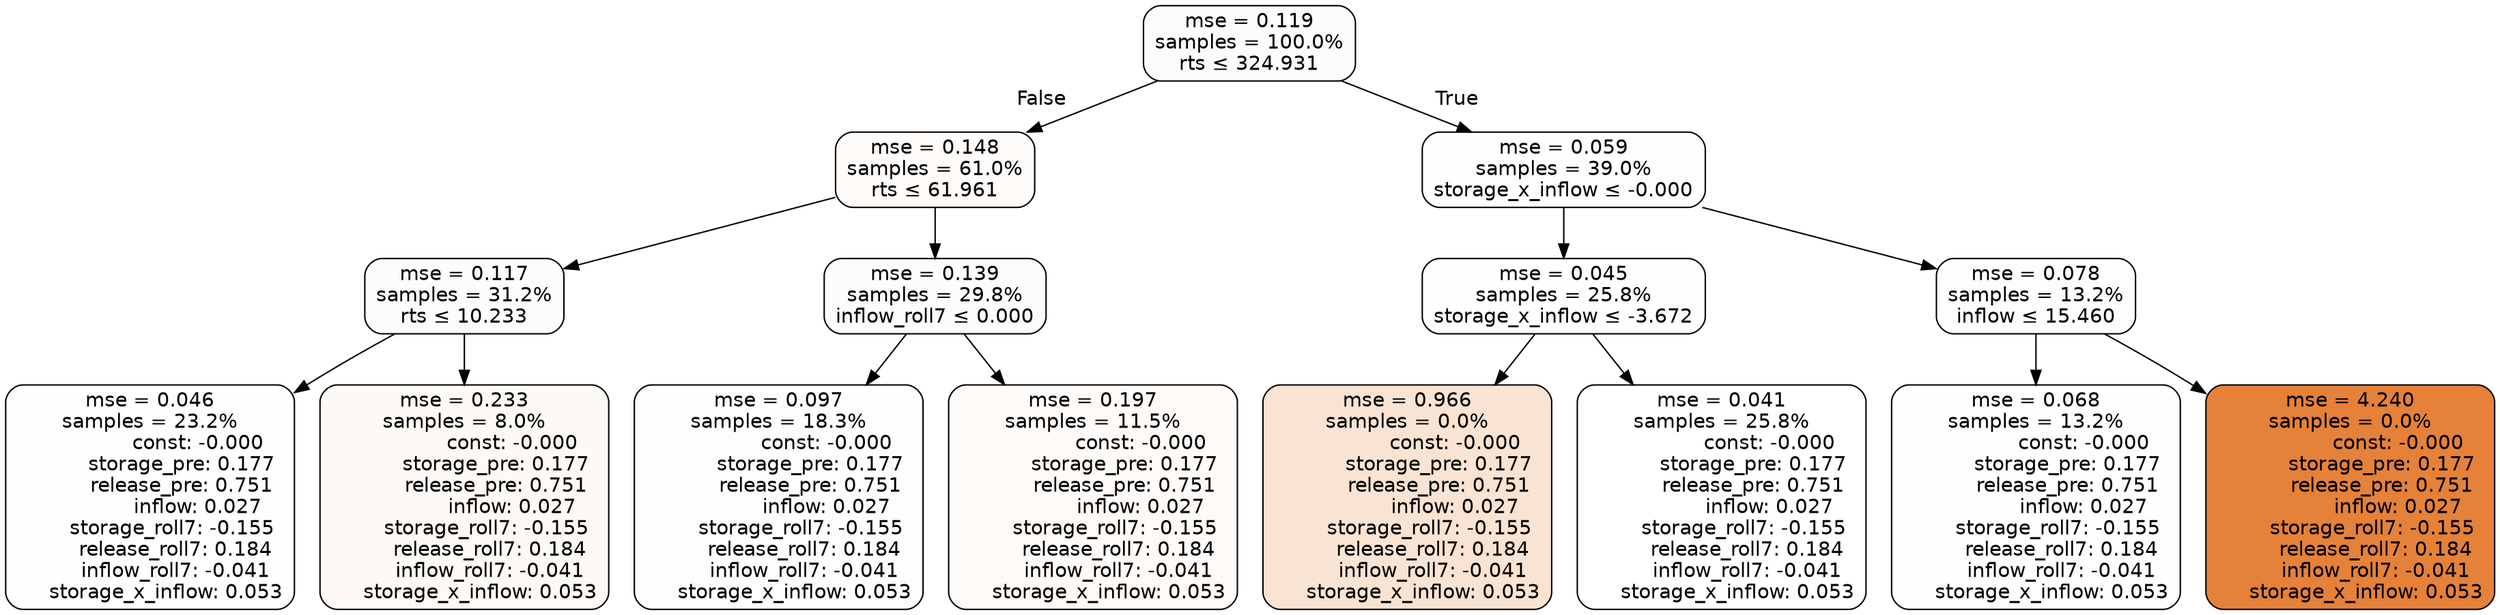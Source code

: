 digraph tree {
node [shape=rectangle, style="filled, rounded", color="black", fontname=helvetica] ;
edge [fontname=helvetica] ;
	"0" [label="mse = 0.119
samples = 100.0%
rts &le; 324.931", fillcolor="#fefcfb"]
	"1" [label="mse = 0.148
samples = 61.0%
rts &le; 61.961", fillcolor="#fefbf9"]
	"2" [label="mse = 0.117
samples = 31.2%
rts &le; 10.233", fillcolor="#fefcfb"]
	"3" [label="mse = 0.046
samples = 23.2%
               const: -0.000
          storage_pre: 0.177
          release_pre: 0.751
               inflow: 0.027
       storage_roll7: -0.155
        release_roll7: 0.184
        inflow_roll7: -0.041
     storage_x_inflow: 0.053", fillcolor="#fefefe"]
	"4" [label="mse = 0.233
samples = 8.0%
               const: -0.000
          storage_pre: 0.177
          release_pre: 0.751
               inflow: 0.027
       storage_roll7: -0.155
        release_roll7: 0.184
        inflow_roll7: -0.041
     storage_x_inflow: 0.053", fillcolor="#fdf9f5"]
	"5" [label="mse = 0.139
samples = 29.8%
inflow_roll7 &le; 0.000", fillcolor="#fefcfa"]
	"6" [label="mse = 0.097
samples = 18.3%
               const: -0.000
          storage_pre: 0.177
          release_pre: 0.751
               inflow: 0.027
       storage_roll7: -0.155
        release_roll7: 0.184
        inflow_roll7: -0.041
     storage_x_inflow: 0.053", fillcolor="#fefdfc"]
	"7" [label="mse = 0.197
samples = 11.5%
               const: -0.000
          storage_pre: 0.177
          release_pre: 0.751
               inflow: 0.027
       storage_roll7: -0.155
        release_roll7: 0.184
        inflow_roll7: -0.041
     storage_x_inflow: 0.053", fillcolor="#fefaf7"]
	"8" [label="mse = 0.059
samples = 39.0%
storage_x_inflow &le; -0.000", fillcolor="#fefefe"]
	"9" [label="mse = 0.045
samples = 25.8%
storage_x_inflow &le; -3.672", fillcolor="#fefefe"]
	"10" [label="mse = 0.966
samples = 0.0%
               const: -0.000
          storage_pre: 0.177
          release_pre: 0.751
               inflow: 0.027
       storage_roll7: -0.155
        release_roll7: 0.184
        inflow_roll7: -0.041
     storage_x_inflow: 0.053", fillcolor="#f9e3d3"]
	"11" [label="mse = 0.041
samples = 25.8%
               const: -0.000
          storage_pre: 0.177
          release_pre: 0.751
               inflow: 0.027
       storage_roll7: -0.155
        release_roll7: 0.184
        inflow_roll7: -0.041
     storage_x_inflow: 0.053", fillcolor="#ffffff"]
	"12" [label="mse = 0.078
samples = 13.2%
inflow &le; 15.460", fillcolor="#fefdfd"]
	"13" [label="mse = 0.068
samples = 13.2%
               const: -0.000
          storage_pre: 0.177
          release_pre: 0.751
               inflow: 0.027
       storage_roll7: -0.155
        release_roll7: 0.184
        inflow_roll7: -0.041
     storage_x_inflow: 0.053", fillcolor="#fefefd"]
	"14" [label="mse = 4.240
samples = 0.0%
               const: -0.000
          storage_pre: 0.177
          release_pre: 0.751
               inflow: 0.027
       storage_roll7: -0.155
        release_roll7: 0.184
        inflow_roll7: -0.041
     storage_x_inflow: 0.053", fillcolor="#e58139"]

	"0" -> "1" [labeldistance=2.5, labelangle=45, headlabel="False"]
	"1" -> "2"
	"2" -> "3"
	"2" -> "4"
	"1" -> "5"
	"5" -> "6"
	"5" -> "7"
	"0" -> "8" [labeldistance=2.5, labelangle=-45, headlabel="True"]
	"8" -> "9"
	"9" -> "10"
	"9" -> "11"
	"8" -> "12"
	"12" -> "13"
	"12" -> "14"
}